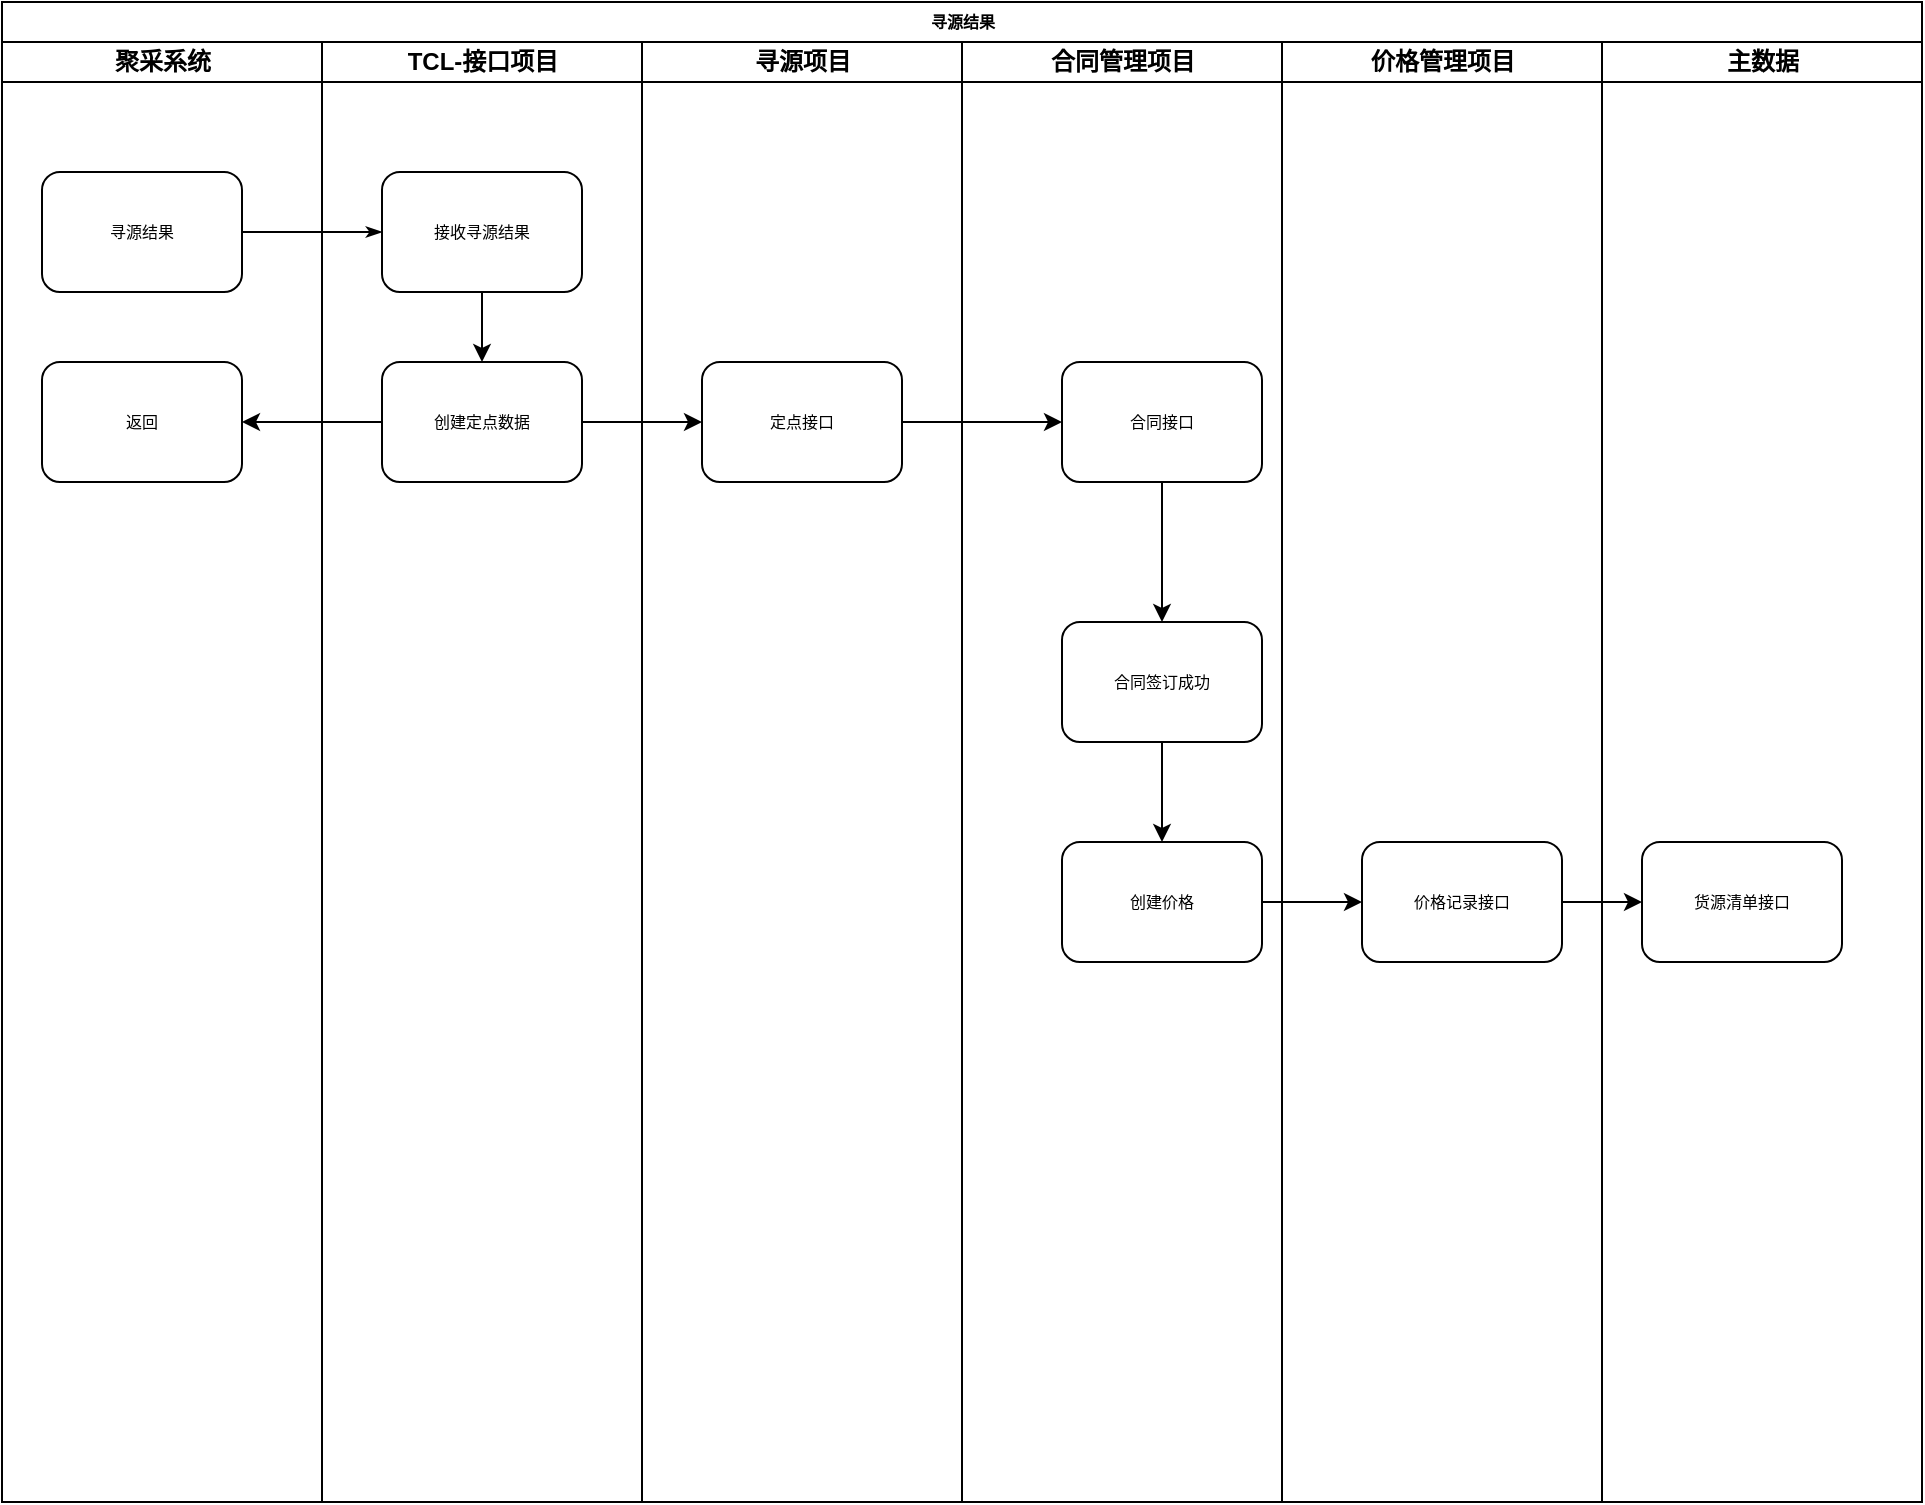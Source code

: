 <mxfile version="15.7.3" type="github" pages="3">
  <diagram name="寻源结果" id="74e2e168-ea6b-b213-b513-2b3c1d86103e">
    <mxGraphModel dx="1422" dy="772" grid="1" gridSize="10" guides="1" tooltips="1" connect="1" arrows="1" fold="1" page="1" pageScale="1" pageWidth="1100" pageHeight="850" background="none" math="0" shadow="0">
      <root>
        <mxCell id="0" />
        <mxCell id="1" parent="0" />
        <mxCell id="77e6c97f196da883-1" value="寻源结果" style="swimlane;html=1;childLayout=stackLayout;startSize=20;rounded=0;shadow=0;labelBackgroundColor=none;strokeWidth=1;fontFamily=Verdana;fontSize=8;align=center;" parent="1" vertex="1">
          <mxGeometry x="70" y="40" width="960" height="750" as="geometry" />
        </mxCell>
        <mxCell id="77e6c97f196da883-2" value="聚采系统" style="swimlane;html=1;startSize=20;" parent="77e6c97f196da883-1" vertex="1">
          <mxGeometry y="20" width="160" height="730" as="geometry" />
        </mxCell>
        <mxCell id="77e6c97f196da883-8" value="寻源结果" style="rounded=1;whiteSpace=wrap;html=1;shadow=0;labelBackgroundColor=none;strokeWidth=1;fontFamily=Verdana;fontSize=8;align=center;" parent="77e6c97f196da883-2" vertex="1">
          <mxGeometry x="20" y="65" width="100" height="60" as="geometry" />
        </mxCell>
        <mxCell id="v2lE_XUYXPb-PI1wSzKr-16" value="返回" style="rounded=1;whiteSpace=wrap;html=1;shadow=0;labelBackgroundColor=none;strokeWidth=1;fontFamily=Verdana;fontSize=8;align=center;" parent="77e6c97f196da883-2" vertex="1">
          <mxGeometry x="20" y="160" width="100" height="60" as="geometry" />
        </mxCell>
        <mxCell id="77e6c97f196da883-26" style="edgeStyle=orthogonalEdgeStyle;rounded=1;html=1;labelBackgroundColor=none;startArrow=none;startFill=0;startSize=5;endArrow=classicThin;endFill=1;endSize=5;jettySize=auto;orthogonalLoop=1;strokeWidth=1;fontFamily=Verdana;fontSize=8" parent="77e6c97f196da883-1" source="77e6c97f196da883-8" target="77e6c97f196da883-11" edge="1">
          <mxGeometry relative="1" as="geometry" />
        </mxCell>
        <mxCell id="77e6c97f196da883-3" value="TCL-接口项目" style="swimlane;html=1;startSize=20;" parent="77e6c97f196da883-1" vertex="1">
          <mxGeometry x="160" y="20" width="160" height="730" as="geometry" />
        </mxCell>
        <mxCell id="v2lE_XUYXPb-PI1wSzKr-28" style="edgeStyle=orthogonalEdgeStyle;rounded=0;orthogonalLoop=1;jettySize=auto;html=1;" parent="77e6c97f196da883-3" source="77e6c97f196da883-11" target="v2lE_XUYXPb-PI1wSzKr-22" edge="1">
          <mxGeometry relative="1" as="geometry" />
        </mxCell>
        <mxCell id="77e6c97f196da883-11" value="接收寻源结果" style="rounded=1;whiteSpace=wrap;html=1;shadow=0;labelBackgroundColor=none;strokeWidth=1;fontFamily=Verdana;fontSize=8;align=center;" parent="77e6c97f196da883-3" vertex="1">
          <mxGeometry x="30" y="65" width="100" height="60" as="geometry" />
        </mxCell>
        <mxCell id="v2lE_XUYXPb-PI1wSzKr-22" value="创建定点数据" style="rounded=1;whiteSpace=wrap;html=1;shadow=0;labelBackgroundColor=none;strokeWidth=1;fontFamily=Verdana;fontSize=8;align=center;" parent="77e6c97f196da883-3" vertex="1">
          <mxGeometry x="30" y="160" width="100" height="60" as="geometry" />
        </mxCell>
        <mxCell id="77e6c97f196da883-4" value="寻源项目" style="swimlane;html=1;startSize=20;" parent="77e6c97f196da883-1" vertex="1">
          <mxGeometry x="320" y="20" width="160" height="730" as="geometry" />
        </mxCell>
        <mxCell id="77e6c97f196da883-12" value="定点接口" style="rounded=1;whiteSpace=wrap;html=1;shadow=0;labelBackgroundColor=none;strokeWidth=1;fontFamily=Verdana;fontSize=8;align=center;" parent="77e6c97f196da883-4" vertex="1">
          <mxGeometry x="30" y="160" width="100" height="60" as="geometry" />
        </mxCell>
        <mxCell id="77e6c97f196da883-5" value="合同管理项目" style="swimlane;html=1;startSize=20;" parent="77e6c97f196da883-1" vertex="1">
          <mxGeometry x="480" y="20" width="160" height="730" as="geometry" />
        </mxCell>
        <mxCell id="v2lE_XUYXPb-PI1wSzKr-4" value="" style="edgeStyle=orthogonalEdgeStyle;rounded=0;orthogonalLoop=1;jettySize=auto;html=1;" parent="77e6c97f196da883-5" edge="1">
          <mxGeometry relative="1" as="geometry">
            <mxPoint x="80" y="300" as="targetPoint" />
          </mxGeometry>
        </mxCell>
        <mxCell id="77e6c97f196da883-34" style="edgeStyle=orthogonalEdgeStyle;rounded=1;html=1;labelBackgroundColor=none;startArrow=none;startFill=0;startSize=5;endArrow=classicThin;endFill=1;endSize=5;jettySize=auto;orthogonalLoop=1;strokeColor=#000000;strokeWidth=1;fontFamily=Verdana;fontSize=8;fontColor=#000000;" parent="77e6c97f196da883-5" edge="1">
          <mxGeometry relative="1" as="geometry">
            <mxPoint x="80" y="300" as="sourcePoint" />
          </mxGeometry>
        </mxCell>
        <mxCell id="77e6c97f196da883-35" style="edgeStyle=orthogonalEdgeStyle;rounded=1;html=1;labelBackgroundColor=none;startArrow=none;startFill=0;startSize=5;endArrow=classicThin;endFill=1;endSize=5;jettySize=auto;orthogonalLoop=1;strokeWidth=1;fontFamily=Verdana;fontSize=8" parent="77e6c97f196da883-5" edge="1">
          <mxGeometry relative="1" as="geometry">
            <mxPoint x="80" y="380" as="sourcePoint" />
          </mxGeometry>
        </mxCell>
        <mxCell id="04rKsPrdmMo20plOXWwm-6" value="" style="edgeStyle=orthogonalEdgeStyle;rounded=0;orthogonalLoop=1;jettySize=auto;html=1;" edge="1" parent="77e6c97f196da883-5" source="v2lE_XUYXPb-PI1wSzKr-3" target="04rKsPrdmMo20plOXWwm-3">
          <mxGeometry relative="1" as="geometry" />
        </mxCell>
        <mxCell id="v2lE_XUYXPb-PI1wSzKr-3" value="合同签订成功" style="rounded=1;whiteSpace=wrap;html=1;shadow=0;labelBackgroundColor=none;strokeWidth=1;fontFamily=Verdana;fontSize=8;align=center;" parent="77e6c97f196da883-5" vertex="1">
          <mxGeometry x="50" y="290" width="100" height="60" as="geometry" />
        </mxCell>
        <mxCell id="v2lE_XUYXPb-PI1wSzKr-40" style="edgeStyle=orthogonalEdgeStyle;rounded=0;orthogonalLoop=1;jettySize=auto;html=1;" parent="77e6c97f196da883-5" source="v2lE_XUYXPb-PI1wSzKr-37" target="v2lE_XUYXPb-PI1wSzKr-3" edge="1">
          <mxGeometry relative="1" as="geometry" />
        </mxCell>
        <mxCell id="v2lE_XUYXPb-PI1wSzKr-37" value="合同接口" style="rounded=1;whiteSpace=wrap;html=1;shadow=0;labelBackgroundColor=none;strokeWidth=1;fontFamily=Verdana;fontSize=8;align=center;" parent="77e6c97f196da883-5" vertex="1">
          <mxGeometry x="50" y="160" width="100" height="60" as="geometry" />
        </mxCell>
        <mxCell id="04rKsPrdmMo20plOXWwm-3" value="创建价格" style="rounded=1;whiteSpace=wrap;html=1;shadow=0;labelBackgroundColor=none;strokeWidth=1;fontFamily=Verdana;fontSize=8;align=center;" vertex="1" parent="77e6c97f196da883-5">
          <mxGeometry x="50" y="400" width="100" height="60" as="geometry" />
        </mxCell>
        <mxCell id="77e6c97f196da883-6" value="价格管理项目" style="swimlane;html=1;startSize=20;" parent="77e6c97f196da883-1" vertex="1">
          <mxGeometry x="640" y="20" width="160" height="730" as="geometry" />
        </mxCell>
        <mxCell id="04rKsPrdmMo20plOXWwm-4" value="价格记录接口" style="rounded=1;whiteSpace=wrap;html=1;shadow=0;labelBackgroundColor=none;strokeWidth=1;fontFamily=Verdana;fontSize=8;align=center;" vertex="1" parent="77e6c97f196da883-6">
          <mxGeometry x="40" y="400" width="100" height="60" as="geometry" />
        </mxCell>
        <mxCell id="77e6c97f196da883-7" value="主数据" style="swimlane;html=1;startSize=20;" parent="77e6c97f196da883-1" vertex="1">
          <mxGeometry x="800" y="20" width="160" height="730" as="geometry" />
        </mxCell>
        <mxCell id="v2lE_XUYXPb-PI1wSzKr-13" value="货源清单接口" style="rounded=1;whiteSpace=wrap;html=1;shadow=0;labelBackgroundColor=none;strokeWidth=1;fontFamily=Verdana;fontSize=8;align=center;" parent="77e6c97f196da883-7" vertex="1">
          <mxGeometry x="20" y="400" width="100" height="60" as="geometry" />
        </mxCell>
        <mxCell id="v2lE_XUYXPb-PI1wSzKr-27" style="edgeStyle=orthogonalEdgeStyle;rounded=0;orthogonalLoop=1;jettySize=auto;html=1;" parent="77e6c97f196da883-1" source="v2lE_XUYXPb-PI1wSzKr-22" target="77e6c97f196da883-12" edge="1">
          <mxGeometry relative="1" as="geometry" />
        </mxCell>
        <mxCell id="v2lE_XUYXPb-PI1wSzKr-38" style="edgeStyle=orthogonalEdgeStyle;rounded=0;orthogonalLoop=1;jettySize=auto;html=1;" parent="77e6c97f196da883-1" source="77e6c97f196da883-12" target="v2lE_XUYXPb-PI1wSzKr-37" edge="1">
          <mxGeometry relative="1" as="geometry" />
        </mxCell>
        <mxCell id="v2lE_XUYXPb-PI1wSzKr-42" style="edgeStyle=orthogonalEdgeStyle;rounded=0;orthogonalLoop=1;jettySize=auto;html=1;" parent="77e6c97f196da883-1" source="v2lE_XUYXPb-PI1wSzKr-22" target="v2lE_XUYXPb-PI1wSzKr-16" edge="1">
          <mxGeometry relative="1" as="geometry" />
        </mxCell>
        <mxCell id="04rKsPrdmMo20plOXWwm-5" value="" style="edgeStyle=orthogonalEdgeStyle;rounded=0;orthogonalLoop=1;jettySize=auto;html=1;" edge="1" parent="77e6c97f196da883-1" source="04rKsPrdmMo20plOXWwm-3" target="04rKsPrdmMo20plOXWwm-4">
          <mxGeometry relative="1" as="geometry" />
        </mxCell>
        <mxCell id="04rKsPrdmMo20plOXWwm-7" value="" style="edgeStyle=orthogonalEdgeStyle;rounded=0;orthogonalLoop=1;jettySize=auto;html=1;" edge="1" parent="77e6c97f196da883-1" source="04rKsPrdmMo20plOXWwm-4" target="v2lE_XUYXPb-PI1wSzKr-13">
          <mxGeometry relative="1" as="geometry" />
        </mxCell>
      </root>
    </mxGraphModel>
  </diagram>
  <diagram id="siyEmG5ksyAXgrkhhxZU" name="寻源需求">
    <mxGraphModel dx="1422" dy="772" grid="1" gridSize="10" guides="1" tooltips="1" connect="1" arrows="1" fold="1" page="1" pageScale="1" pageWidth="827" pageHeight="1169" math="0" shadow="0">
      <root>
        <mxCell id="MZsf5ur2gSi2dbGptfGt-0" />
        <mxCell id="MZsf5ur2gSi2dbGptfGt-1" parent="MZsf5ur2gSi2dbGptfGt-0" />
        <mxCell id="nzJfzKg50nXV_mahgz4O-0" value="寻源结果" style="swimlane;html=1;childLayout=stackLayout;startSize=20;rounded=0;shadow=0;labelBackgroundColor=none;strokeWidth=1;fontFamily=Verdana;fontSize=8;align=center;" parent="MZsf5ur2gSi2dbGptfGt-1" vertex="1">
          <mxGeometry x="120" y="40" width="960" height="750" as="geometry" />
        </mxCell>
        <mxCell id="nzJfzKg50nXV_mahgz4O-1" value="采购执行" style="swimlane;html=1;startSize=20;" parent="nzJfzKg50nXV_mahgz4O-0" vertex="1">
          <mxGeometry y="20" width="260" height="730" as="geometry" />
        </mxCell>
        <mxCell id="nzJfzKg50nXV_mahgz4O-2" value="创建聚采需求" style="rounded=1;whiteSpace=wrap;html=1;shadow=0;labelBackgroundColor=none;strokeWidth=1;fontFamily=Verdana;fontSize=8;align=center;fillColor=#3399FF;" parent="nzJfzKg50nXV_mahgz4O-1" vertex="1">
          <mxGeometry x="80" y="65" width="100" height="60" as="geometry" />
        </mxCell>
        <mxCell id="nzJfzKg50nXV_mahgz4O-3" value="结束" style="rounded=1;whiteSpace=wrap;html=1;shadow=0;labelBackgroundColor=none;strokeWidth=1;fontFamily=Verdana;fontSize=8;align=center;fillColor=#999999;" parent="nzJfzKg50nXV_mahgz4O-1" vertex="1">
          <mxGeometry x="80" y="170" width="100" height="60" as="geometry" />
        </mxCell>
        <mxCell id="nzJfzKg50nXV_mahgz4O-41" value="取消聚采需求" style="rounded=1;whiteSpace=wrap;html=1;shadow=0;labelBackgroundColor=none;strokeWidth=1;fontFamily=Verdana;fontSize=8;align=center;fillColor=#3399FF;" parent="nzJfzKg50nXV_mahgz4O-1" vertex="1">
          <mxGeometry x="80" y="280" width="100" height="60" as="geometry" />
        </mxCell>
        <mxCell id="nzJfzKg50nXV_mahgz4O-42" value="结束" style="rounded=1;whiteSpace=wrap;html=1;shadow=0;labelBackgroundColor=none;strokeWidth=1;fontFamily=Verdana;fontSize=8;align=center;fillColor=#999999;" parent="nzJfzKg50nXV_mahgz4O-1" vertex="1">
          <mxGeometry x="80" y="380" width="100" height="60" as="geometry" />
        </mxCell>
        <mxCell id="nzJfzKg50nXV_mahgz4O-49" value="作废聚采需求接口" style="rounded=1;whiteSpace=wrap;html=1;shadow=0;labelBackgroundColor=none;strokeWidth=1;fontFamily=Verdana;fontSize=8;align=center;" parent="nzJfzKg50nXV_mahgz4O-1" vertex="1">
          <mxGeometry x="80" y="495" width="100" height="60" as="geometry" />
        </mxCell>
        <mxCell id="nzJfzKg50nXV_mahgz4O-4" style="edgeStyle=orthogonalEdgeStyle;rounded=1;html=1;labelBackgroundColor=none;startArrow=none;startFill=0;startSize=5;endArrow=classicThin;endFill=1;endSize=5;jettySize=auto;orthogonalLoop=1;strokeWidth=1;fontFamily=Verdana;fontSize=8" parent="nzJfzKg50nXV_mahgz4O-0" source="nzJfzKg50nXV_mahgz4O-2" target="nzJfzKg50nXV_mahgz4O-7" edge="1">
          <mxGeometry relative="1" as="geometry" />
        </mxCell>
        <mxCell id="nzJfzKg50nXV_mahgz4O-5" value="TCL-接口项目" style="swimlane;html=1;startSize=20;" parent="nzJfzKg50nXV_mahgz4O-0" vertex="1">
          <mxGeometry x="260" y="20" width="240" height="730" as="geometry" />
        </mxCell>
        <mxCell id="nzJfzKg50nXV_mahgz4O-7" value="创建聚采需求接口" style="rounded=1;whiteSpace=wrap;html=1;shadow=0;labelBackgroundColor=none;strokeWidth=1;fontFamily=Verdana;fontSize=8;align=center;" parent="nzJfzKg50nXV_mahgz4O-5" vertex="1">
          <mxGeometry x="60" y="65" width="100" height="60" as="geometry" />
        </mxCell>
        <mxCell id="nzJfzKg50nXV_mahgz4O-8" value="响应" style="rounded=1;whiteSpace=wrap;html=1;shadow=0;labelBackgroundColor=none;strokeWidth=1;fontFamily=Verdana;fontSize=8;align=center;" parent="nzJfzKg50nXV_mahgz4O-5" vertex="1">
          <mxGeometry x="60" y="170" width="100" height="60" as="geometry" />
        </mxCell>
        <mxCell id="nzJfzKg50nXV_mahgz4O-44" value="取消聚采需求接口" style="rounded=1;whiteSpace=wrap;html=1;shadow=0;labelBackgroundColor=none;strokeWidth=1;fontFamily=Verdana;fontSize=8;align=center;" parent="nzJfzKg50nXV_mahgz4O-5" vertex="1">
          <mxGeometry x="60" y="280" width="100" height="60" as="geometry" />
        </mxCell>
        <mxCell id="nzJfzKg50nXV_mahgz4O-45" value="响应" style="rounded=1;whiteSpace=wrap;html=1;shadow=0;labelBackgroundColor=none;strokeWidth=1;fontFamily=Verdana;fontSize=8;align=center;" parent="nzJfzKg50nXV_mahgz4O-5" vertex="1">
          <mxGeometry x="60" y="380" width="100" height="60" as="geometry" />
        </mxCell>
        <mxCell id="nzJfzKg50nXV_mahgz4O-52" value="作废聚采需求接口" style="rounded=1;whiteSpace=wrap;html=1;shadow=0;labelBackgroundColor=none;strokeWidth=1;fontFamily=Verdana;fontSize=8;align=center;" parent="nzJfzKg50nXV_mahgz4O-5" vertex="1">
          <mxGeometry x="60" y="495" width="100" height="60" as="geometry" />
        </mxCell>
        <mxCell id="nzJfzKg50nXV_mahgz4O-50" value="响应" style="rounded=1;whiteSpace=wrap;html=1;shadow=0;labelBackgroundColor=none;strokeWidth=1;fontFamily=Verdana;fontSize=8;align=center;" parent="nzJfzKg50nXV_mahgz4O-5" vertex="1">
          <mxGeometry x="60" y="620" width="100" height="60" as="geometry" />
        </mxCell>
        <mxCell id="nzJfzKg50nXV_mahgz4O-31" style="edgeStyle=orthogonalEdgeStyle;rounded=0;orthogonalLoop=1;jettySize=auto;html=1;" parent="nzJfzKg50nXV_mahgz4O-0" source="nzJfzKg50nXV_mahgz4O-8" target="nzJfzKg50nXV_mahgz4O-3" edge="1">
          <mxGeometry relative="1" as="geometry" />
        </mxCell>
        <mxCell id="nzJfzKg50nXV_mahgz4O-34" style="edgeStyle=orthogonalEdgeStyle;rounded=0;orthogonalLoop=1;jettySize=auto;html=1;" parent="nzJfzKg50nXV_mahgz4O-0" source="nzJfzKg50nXV_mahgz4O-7" target="nzJfzKg50nXV_mahgz4O-33" edge="1">
          <mxGeometry relative="1" as="geometry" />
        </mxCell>
        <mxCell id="nzJfzKg50nXV_mahgz4O-43" style="edgeStyle=orthogonalEdgeStyle;rounded=1;html=1;labelBackgroundColor=none;startArrow=none;startFill=0;startSize=5;endArrow=classicThin;endFill=1;endSize=5;jettySize=auto;orthogonalLoop=1;strokeWidth=1;fontFamily=Verdana;fontSize=8" parent="nzJfzKg50nXV_mahgz4O-0" source="nzJfzKg50nXV_mahgz4O-41" target="nzJfzKg50nXV_mahgz4O-44" edge="1">
          <mxGeometry relative="1" as="geometry" />
        </mxCell>
        <mxCell id="nzJfzKg50nXV_mahgz4O-46" style="edgeStyle=orthogonalEdgeStyle;rounded=0;orthogonalLoop=1;jettySize=auto;html=1;" parent="nzJfzKg50nXV_mahgz4O-0" source="nzJfzKg50nXV_mahgz4O-45" target="nzJfzKg50nXV_mahgz4O-42" edge="1">
          <mxGeometry relative="1" as="geometry" />
        </mxCell>
        <mxCell id="nzJfzKg50nXV_mahgz4O-59" style="edgeStyle=orthogonalEdgeStyle;rounded=0;orthogonalLoop=1;jettySize=auto;html=1;entryX=1;entryY=0.5;entryDx=0;entryDy=0;" parent="nzJfzKg50nXV_mahgz4O-0" source="nzJfzKg50nXV_mahgz4O-33" target="nzJfzKg50nXV_mahgz4O-8" edge="1">
          <mxGeometry relative="1" as="geometry">
            <Array as="points">
              <mxPoint x="590" y="220" />
            </Array>
          </mxGeometry>
        </mxCell>
        <mxCell id="nzJfzKg50nXV_mahgz4O-62" style="edgeStyle=orthogonalEdgeStyle;rounded=0;orthogonalLoop=1;jettySize=auto;html=1;" parent="nzJfzKg50nXV_mahgz4O-0" source="nzJfzKg50nXV_mahgz4O-44" target="nzJfzKg50nXV_mahgz4O-57" edge="1">
          <mxGeometry relative="1" as="geometry" />
        </mxCell>
        <mxCell id="nzJfzKg50nXV_mahgz4O-75" style="edgeStyle=orthogonalEdgeStyle;rounded=0;orthogonalLoop=1;jettySize=auto;html=1;" parent="nzJfzKg50nXV_mahgz4O-0" source="nzJfzKg50nXV_mahgz4O-74" target="nzJfzKg50nXV_mahgz4O-52" edge="1">
          <mxGeometry relative="1" as="geometry" />
        </mxCell>
        <mxCell id="nzJfzKg50nXV_mahgz4O-76" style="edgeStyle=orthogonalEdgeStyle;rounded=0;orthogonalLoop=1;jettySize=auto;html=1;" parent="nzJfzKg50nXV_mahgz4O-0" source="nzJfzKg50nXV_mahgz4O-52" target="nzJfzKg50nXV_mahgz4O-49" edge="1">
          <mxGeometry relative="1" as="geometry" />
        </mxCell>
        <mxCell id="nzJfzKg50nXV_mahgz4O-78" style="edgeStyle=orthogonalEdgeStyle;rounded=0;orthogonalLoop=1;jettySize=auto;html=1;" parent="nzJfzKg50nXV_mahgz4O-0" source="nzJfzKg50nXV_mahgz4O-50" target="nzJfzKg50nXV_mahgz4O-53" edge="1">
          <mxGeometry relative="1" as="geometry" />
        </mxCell>
        <mxCell id="nzJfzKg50nXV_mahgz4O-77" style="edgeStyle=orthogonalEdgeStyle;rounded=0;orthogonalLoop=1;jettySize=auto;html=1;" parent="nzJfzKg50nXV_mahgz4O-0" source="nzJfzKg50nXV_mahgz4O-49" target="nzJfzKg50nXV_mahgz4O-50" edge="1">
          <mxGeometry relative="1" as="geometry">
            <Array as="points">
              <mxPoint x="120" y="670" />
            </Array>
          </mxGeometry>
        </mxCell>
        <mxCell id="nzJfzKg50nXV_mahgz4O-9" value="聚采系统" style="swimlane;html=1;startSize=20;" parent="nzJfzKg50nXV_mahgz4O-0" vertex="1">
          <mxGeometry x="500" y="20" width="250" height="730" as="geometry" />
        </mxCell>
        <mxCell id="nzJfzKg50nXV_mahgz4O-33" value="创建聚采需求接口" style="rounded=1;whiteSpace=wrap;html=1;shadow=0;labelBackgroundColor=none;strokeWidth=1;fontFamily=Verdana;fontSize=8;align=center;" parent="nzJfzKg50nXV_mahgz4O-9" vertex="1">
          <mxGeometry x="60" y="65" width="100" height="60" as="geometry" />
        </mxCell>
        <mxCell id="nzJfzKg50nXV_mahgz4O-57" value="取消聚采需求接口" style="rounded=1;whiteSpace=wrap;html=1;shadow=0;labelBackgroundColor=none;strokeWidth=1;fontFamily=Verdana;fontSize=8;align=center;" parent="nzJfzKg50nXV_mahgz4O-9" vertex="1">
          <mxGeometry x="60" y="280" width="100" height="60" as="geometry" />
        </mxCell>
        <mxCell id="nzJfzKg50nXV_mahgz4O-74" value="作废聚采需求" style="rounded=1;whiteSpace=wrap;html=1;shadow=0;labelBackgroundColor=none;strokeWidth=1;fontFamily=Verdana;fontSize=8;align=center;fillColor=#3399FF;" parent="nzJfzKg50nXV_mahgz4O-9" vertex="1">
          <mxGeometry x="60" y="495" width="100" height="60" as="geometry" />
        </mxCell>
        <mxCell id="nzJfzKg50nXV_mahgz4O-53" value="结束" style="rounded=1;whiteSpace=wrap;html=1;shadow=0;labelBackgroundColor=none;strokeWidth=1;fontFamily=Verdana;fontSize=8;align=center;fillColor=#999999;" parent="nzJfzKg50nXV_mahgz4O-9" vertex="1">
          <mxGeometry x="60" y="620" width="100" height="60" as="geometry" />
        </mxCell>
        <mxCell id="nzJfzKg50nXV_mahgz4O-79" style="edgeStyle=orthogonalEdgeStyle;rounded=0;orthogonalLoop=1;jettySize=auto;html=1;entryX=1;entryY=0.617;entryDx=0;entryDy=0;entryPerimeter=0;" parent="nzJfzKg50nXV_mahgz4O-0" source="nzJfzKg50nXV_mahgz4O-57" target="nzJfzKg50nXV_mahgz4O-45" edge="1">
          <mxGeometry relative="1" as="geometry">
            <Array as="points">
              <mxPoint x="610" y="437" />
            </Array>
          </mxGeometry>
        </mxCell>
      </root>
    </mxGraphModel>
  </diagram>
  <diagram id="ferWiFd8uI4-Tt2SyDQB" name="创建定点数据逻辑">
    <mxGraphModel dx="782" dy="412" grid="1" gridSize="10" guides="1" tooltips="1" connect="1" arrows="1" fold="1" page="1" pageScale="1" pageWidth="827" pageHeight="1169" math="0" shadow="0">
      <root>
        <mxCell id="6T04jktvQDLo75rXpCvL-0" />
        <mxCell id="6T04jktvQDLo75rXpCvL-1" parent="6T04jktvQDLo75rXpCvL-0" />
        <mxCell id="6T04jktvQDLo75rXpCvL-12" value="" style="edgeStyle=orthogonalEdgeStyle;rounded=0;orthogonalLoop=1;jettySize=auto;html=1;" edge="1" parent="6T04jktvQDLo75rXpCvL-1" source="6T04jktvQDLo75rXpCvL-4" target="6T04jktvQDLo75rXpCvL-6">
          <mxGeometry relative="1" as="geometry" />
        </mxCell>
        <mxCell id="6T04jktvQDLo75rXpCvL-4" value="结果记录是否存在" style="rhombus;whiteSpace=wrap;html=1;" vertex="1" parent="6T04jktvQDLo75rXpCvL-1">
          <mxGeometry x="90" y="185" width="100" height="60" as="geometry" />
        </mxCell>
        <mxCell id="6T04jktvQDLo75rXpCvL-11" value="" style="edgeStyle=orthogonalEdgeStyle;rounded=0;orthogonalLoop=1;jettySize=auto;html=1;" edge="1" parent="6T04jktvQDLo75rXpCvL-1" source="6T04jktvQDLo75rXpCvL-5" target="6T04jktvQDLo75rXpCvL-4">
          <mxGeometry relative="1" as="geometry" />
        </mxCell>
        <mxCell id="6T04jktvQDLo75rXpCvL-5" value="开始" style="rounded=1;whiteSpace=wrap;html=1;" vertex="1" parent="6T04jktvQDLo75rXpCvL-1">
          <mxGeometry x="80" y="95" width="120" height="60" as="geometry" />
        </mxCell>
        <mxCell id="6T04jktvQDLo75rXpCvL-13" value="" style="edgeStyle=orthogonalEdgeStyle;rounded=0;orthogonalLoop=1;jettySize=auto;html=1;" edge="1" parent="6T04jktvQDLo75rXpCvL-1" source="6T04jktvQDLo75rXpCvL-6" target="6T04jktvQDLo75rXpCvL-7">
          <mxGeometry relative="1" as="geometry" />
        </mxCell>
        <mxCell id="6T04jktvQDLo75rXpCvL-24" style="edgeStyle=orthogonalEdgeStyle;rounded=0;orthogonalLoop=1;jettySize=auto;html=1;" edge="1" parent="6T04jktvQDLo75rXpCvL-1" source="6T04jktvQDLo75rXpCvL-6" target="6T04jktvQDLo75rXpCvL-8">
          <mxGeometry relative="1" as="geometry" />
        </mxCell>
        <mxCell id="6T04jktvQDLo75rXpCvL-6" value="插入结果记录" style="rounded=1;whiteSpace=wrap;html=1;" vertex="1" parent="6T04jktvQDLo75rXpCvL-1">
          <mxGeometry x="80" y="285" width="120" height="60" as="geometry" />
        </mxCell>
        <mxCell id="6T04jktvQDLo75rXpCvL-14" value="" style="edgeStyle=orthogonalEdgeStyle;rounded=0;orthogonalLoop=1;jettySize=auto;html=1;" edge="1" parent="6T04jktvQDLo75rXpCvL-1" source="6T04jktvQDLo75rXpCvL-7" target="6T04jktvQDLo75rXpCvL-10">
          <mxGeometry relative="1" as="geometry" />
        </mxCell>
        <mxCell id="6T04jktvQDLo75rXpCvL-25" style="edgeStyle=orthogonalEdgeStyle;rounded=0;orthogonalLoop=1;jettySize=auto;html=1;" edge="1" parent="6T04jktvQDLo75rXpCvL-1" source="6T04jktvQDLo75rXpCvL-7" target="6T04jktvQDLo75rXpCvL-9">
          <mxGeometry relative="1" as="geometry" />
        </mxCell>
        <mxCell id="6T04jktvQDLo75rXpCvL-7" value="定点数据" style="rounded=1;whiteSpace=wrap;html=1;" vertex="1" parent="6T04jktvQDLo75rXpCvL-1">
          <mxGeometry x="80" y="415" width="120" height="60" as="geometry" />
        </mxCell>
        <mxCell id="6T04jktvQDLo75rXpCvL-8" value="结果记录表" style="shape=cylinder3;whiteSpace=wrap;html=1;boundedLbl=1;backgroundOutline=1;size=15;" vertex="1" parent="6T04jktvQDLo75rXpCvL-1">
          <mxGeometry x="280" y="275" width="60" height="80" as="geometry" />
        </mxCell>
        <mxCell id="6T04jktvQDLo75rXpCvL-9" value="状态：默认审核通过&lt;br&gt;需要创建合同" style="shape=document;whiteSpace=wrap;html=1;boundedLbl=1;" vertex="1" parent="6T04jktvQDLo75rXpCvL-1">
          <mxGeometry x="280" y="405" width="120" height="80" as="geometry" />
        </mxCell>
        <mxCell id="6T04jktvQDLo75rXpCvL-10" value="创建合同" style="rounded=1;whiteSpace=wrap;html=1;" vertex="1" parent="6T04jktvQDLo75rXpCvL-1">
          <mxGeometry x="80" y="525" width="120" height="60" as="geometry" />
        </mxCell>
        <mxCell id="6T04jktvQDLo75rXpCvL-20" value="" style="edgeStyle=orthogonalEdgeStyle;rounded=0;orthogonalLoop=1;jettySize=auto;html=1;" edge="1" parent="6T04jktvQDLo75rXpCvL-1" source="6T04jktvQDLo75rXpCvL-15" target="6T04jktvQDLo75rXpCvL-16">
          <mxGeometry relative="1" as="geometry" />
        </mxCell>
        <mxCell id="6T04jktvQDLo75rXpCvL-15" value="MQ通知" style="rounded=1;whiteSpace=wrap;html=1;" vertex="1" parent="6T04jktvQDLo75rXpCvL-1">
          <mxGeometry x="500" y="95" width="120" height="60" as="geometry" />
        </mxCell>
        <mxCell id="6T04jktvQDLo75rXpCvL-21" value="" style="edgeStyle=orthogonalEdgeStyle;rounded=0;orthogonalLoop=1;jettySize=auto;html=1;" edge="1" parent="6T04jktvQDLo75rXpCvL-1" source="6T04jktvQDLo75rXpCvL-16" target="6T04jktvQDLo75rXpCvL-17">
          <mxGeometry relative="1" as="geometry" />
        </mxCell>
        <mxCell id="6T04jktvQDLo75rXpCvL-16" value="更新定点合同状态" style="rounded=1;whiteSpace=wrap;html=1;" vertex="1" parent="6T04jktvQDLo75rXpCvL-1">
          <mxGeometry x="500" y="195" width="120" height="60" as="geometry" />
        </mxCell>
        <mxCell id="6T04jktvQDLo75rXpCvL-22" value="" style="edgeStyle=orthogonalEdgeStyle;rounded=0;orthogonalLoop=1;jettySize=auto;html=1;" edge="1" parent="6T04jktvQDLo75rXpCvL-1" source="6T04jktvQDLo75rXpCvL-17" target="6T04jktvQDLo75rXpCvL-18">
          <mxGeometry relative="1" as="geometry" />
        </mxCell>
        <mxCell id="6T04jktvQDLo75rXpCvL-17" value="签订成功" style="rhombus;whiteSpace=wrap;html=1;" vertex="1" parent="6T04jktvQDLo75rXpCvL-1">
          <mxGeometry x="510" y="285" width="100" height="60" as="geometry" />
        </mxCell>
        <mxCell id="6T04jktvQDLo75rXpCvL-23" value="" style="edgeStyle=orthogonalEdgeStyle;rounded=0;orthogonalLoop=1;jettySize=auto;html=1;" edge="1" parent="6T04jktvQDLo75rXpCvL-1" source="6T04jktvQDLo75rXpCvL-18" target="6T04jktvQDLo75rXpCvL-19">
          <mxGeometry relative="1" as="geometry" />
        </mxCell>
        <mxCell id="6T04jktvQDLo75rXpCvL-18" value="创建价格数据" style="rounded=1;whiteSpace=wrap;html=1;" vertex="1" parent="6T04jktvQDLo75rXpCvL-1">
          <mxGeometry x="500" y="415" width="120" height="60" as="geometry" />
        </mxCell>
        <mxCell id="6T04jktvQDLo75rXpCvL-19" value="创建货源清单数据" style="rounded=1;whiteSpace=wrap;html=1;" vertex="1" parent="6T04jktvQDLo75rXpCvL-1">
          <mxGeometry x="500" y="520" width="120" height="60" as="geometry" />
        </mxCell>
      </root>
    </mxGraphModel>
  </diagram>
</mxfile>
